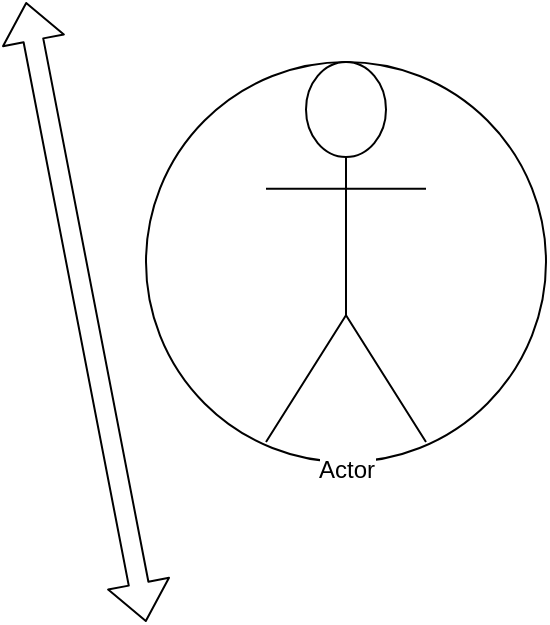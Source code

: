 <mxGraphModel dx="2119" dy="886" grid="1" gridSize="10" guides="1" tooltips="1" connect="1" arrows="1" fold="1" page="1" pageScale="1" pageWidth="827" pageHeight="1169" background="#ffffff"><root><mxCell id="0"/><mxCell id="1" parent="0"/><mxCell id="2" value="" style="ellipse;whiteSpace=wrap;html=1;aspect=fixed;" parent="1" vertex="1"><mxGeometry x="-400" y="170" width="200" height="200" as="geometry"/></mxCell><mxCell id="3" value="Actor" style="shape=umlActor;verticalLabelPosition=bottom;labelBackgroundColor=#ffffff;verticalAlign=top;html=1;" parent="1" vertex="1"><mxGeometry x="-340" y="170" width="80" height="190" as="geometry"/></mxCell><mxCell id="6" value="" style="shape=flexArrow;endArrow=classic;startArrow=classic;html=1;fillColor=#ffffff;" parent="1" edge="1"><mxGeometry width="50" height="50" relative="1" as="geometry"><mxPoint x="-400" y="450" as="sourcePoint"/><mxPoint x="-460" y="140" as="targetPoint"/></mxGeometry></mxCell></root></mxGraphModel>